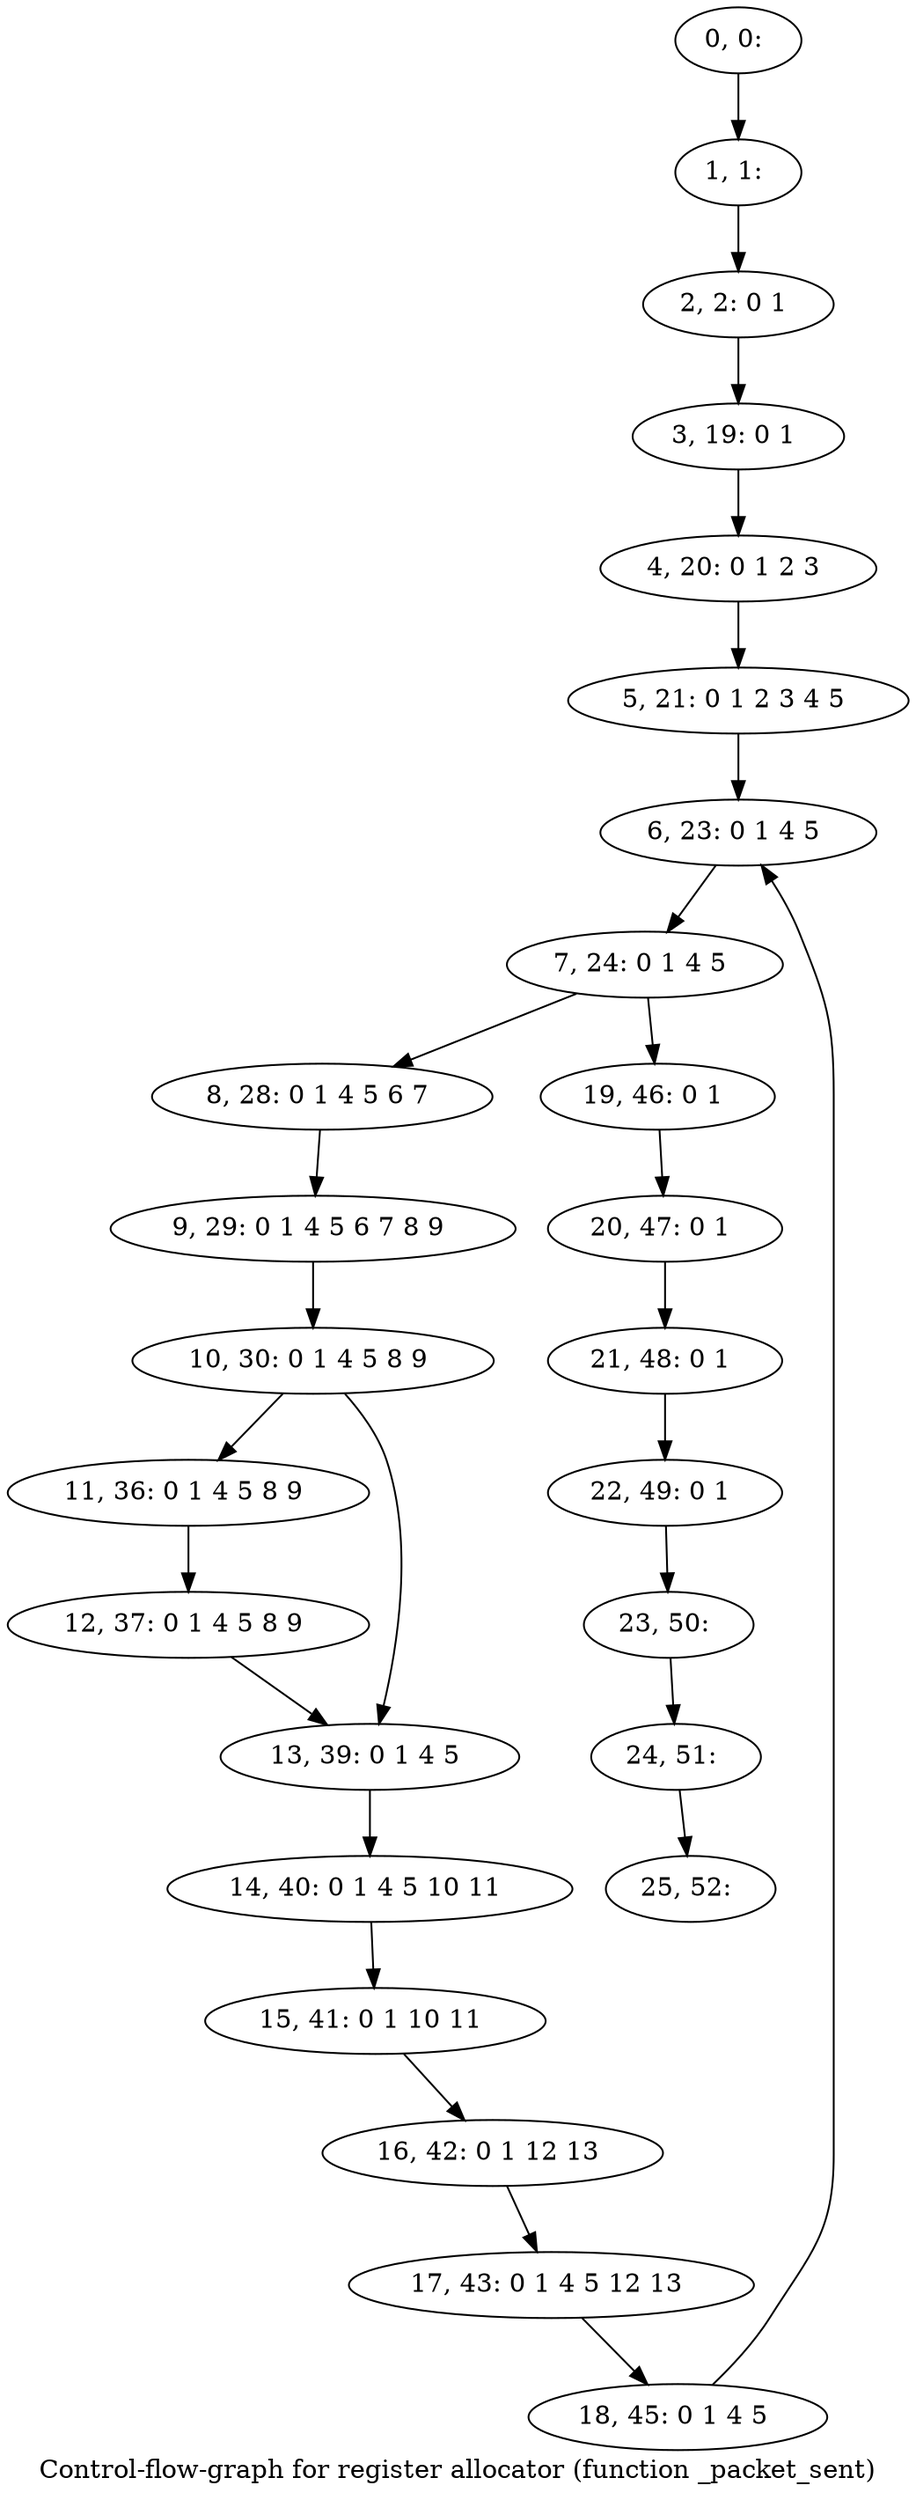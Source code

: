 digraph G {
graph [label="Control-flow-graph for register allocator (function _packet_sent)"]
0[label="0, 0: "];
1[label="1, 1: "];
2[label="2, 2: 0 1 "];
3[label="3, 19: 0 1 "];
4[label="4, 20: 0 1 2 3 "];
5[label="5, 21: 0 1 2 3 4 5 "];
6[label="6, 23: 0 1 4 5 "];
7[label="7, 24: 0 1 4 5 "];
8[label="8, 28: 0 1 4 5 6 7 "];
9[label="9, 29: 0 1 4 5 6 7 8 9 "];
10[label="10, 30: 0 1 4 5 8 9 "];
11[label="11, 36: 0 1 4 5 8 9 "];
12[label="12, 37: 0 1 4 5 8 9 "];
13[label="13, 39: 0 1 4 5 "];
14[label="14, 40: 0 1 4 5 10 11 "];
15[label="15, 41: 0 1 10 11 "];
16[label="16, 42: 0 1 12 13 "];
17[label="17, 43: 0 1 4 5 12 13 "];
18[label="18, 45: 0 1 4 5 "];
19[label="19, 46: 0 1 "];
20[label="20, 47: 0 1 "];
21[label="21, 48: 0 1 "];
22[label="22, 49: 0 1 "];
23[label="23, 50: "];
24[label="24, 51: "];
25[label="25, 52: "];
0->1 ;
1->2 ;
2->3 ;
3->4 ;
4->5 ;
5->6 ;
6->7 ;
7->8 ;
7->19 ;
8->9 ;
9->10 ;
10->11 ;
10->13 ;
11->12 ;
12->13 ;
13->14 ;
14->15 ;
15->16 ;
16->17 ;
17->18 ;
18->6 ;
19->20 ;
20->21 ;
21->22 ;
22->23 ;
23->24 ;
24->25 ;
}
